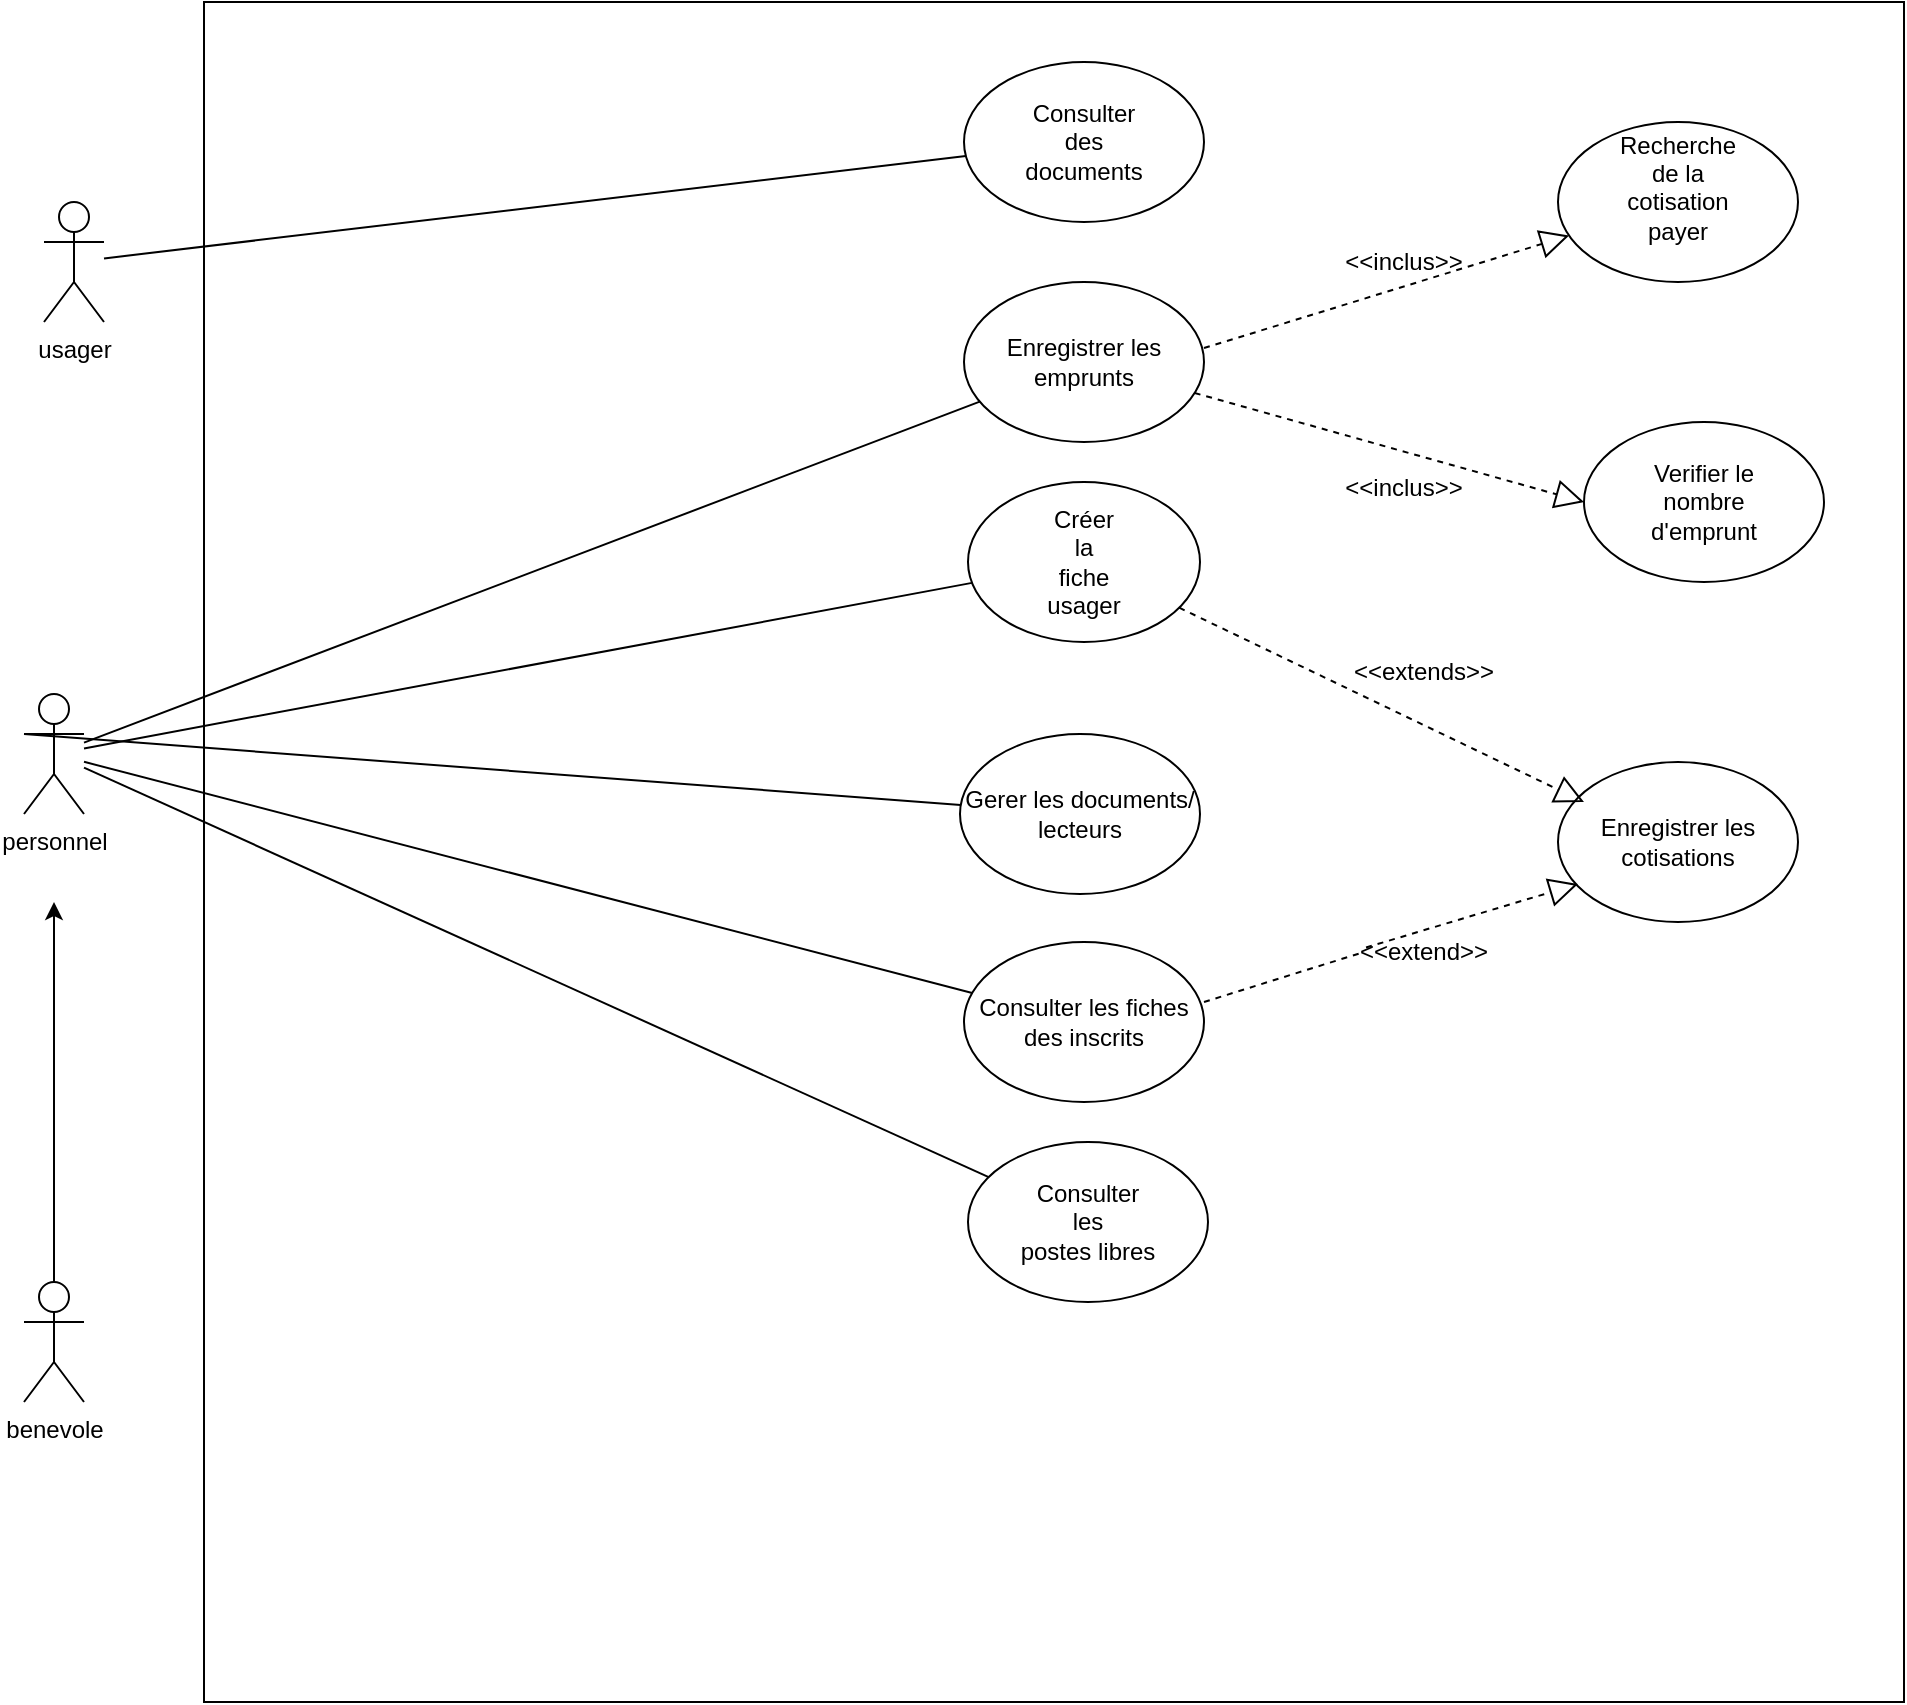 <mxfile version="20.0.4" type="device"><diagram id="phVi0k-g0yUvVq4IK495" name="Page-1"><mxGraphModel dx="1348" dy="1962" grid="1" gridSize="10" guides="1" tooltips="1" connect="1" arrows="1" fold="1" page="1" pageScale="1" pageWidth="827" pageHeight="1169" math="0" shadow="0"><root><mxCell id="0"/><mxCell id="1" parent="0"/><mxCell id="_vMUOXDkmtTkfQLx9Cu6-22" value="" style="whiteSpace=wrap;html=1;aspect=fixed;" parent="1" vertex="1"><mxGeometry x="150" y="-990" width="850" height="850" as="geometry"/></mxCell><mxCell id="_vMUOXDkmtTkfQLx9Cu6-5" value="&lt;div&gt;usager&lt;/div&gt;&lt;div&gt;&lt;br&gt;&lt;/div&gt;" style="shape=umlActor;verticalLabelPosition=bottom;verticalAlign=top;html=1;outlineConnect=0;" parent="1" vertex="1"><mxGeometry x="70" y="-890" width="30" height="60" as="geometry"/></mxCell><mxCell id="_vMUOXDkmtTkfQLx9Cu6-9" value="personnel" style="shape=umlActor;verticalLabelPosition=bottom;verticalAlign=top;html=1;outlineConnect=0;" parent="1" vertex="1"><mxGeometry x="60" y="-644" width="30" height="60" as="geometry"/></mxCell><mxCell id="_vMUOXDkmtTkfQLx9Cu6-11" value="benevole" style="shape=umlActor;verticalLabelPosition=bottom;verticalAlign=top;html=1;outlineConnect=0;" parent="1" vertex="1"><mxGeometry x="60" y="-350" width="30" height="60" as="geometry"/></mxCell><mxCell id="_vMUOXDkmtTkfQLx9Cu6-15" value="&lt;div&gt;Créer &lt;br&gt;&lt;/div&gt;&lt;div&gt;la &lt;br&gt;&lt;/div&gt;&lt;div&gt;fiche&lt;/div&gt;&lt;div&gt;usager&lt;br&gt;&lt;/div&gt;" style="ellipse;whiteSpace=wrap;html=1;" parent="1" vertex="1"><mxGeometry x="532" y="-750" width="116" height="80" as="geometry"/></mxCell><mxCell id="_vMUOXDkmtTkfQLx9Cu6-20" value="Enregistrer les emprunts" style="ellipse;whiteSpace=wrap;html=1;" parent="1" vertex="1"><mxGeometry x="530" y="-850" width="120" height="80" as="geometry"/></mxCell><mxCell id="_vMUOXDkmtTkfQLx9Cu6-21" value="Enregistrer les cotisations" style="ellipse;whiteSpace=wrap;html=1;" parent="1" vertex="1"><mxGeometry x="827" y="-610" width="120" height="80" as="geometry"/></mxCell><mxCell id="_vMUOXDkmtTkfQLx9Cu6-25" value="&lt;div&gt;Gerer les documents/&lt;/div&gt;&lt;div&gt;lecteurs&lt;/div&gt;" style="ellipse;whiteSpace=wrap;html=1;" parent="1" vertex="1"><mxGeometry x="528" y="-624" width="120" height="80" as="geometry"/></mxCell><mxCell id="_vMUOXDkmtTkfQLx9Cu6-26" value="&lt;div&gt;Consulter &lt;br&gt;&lt;/div&gt;&lt;div&gt;des&lt;/div&gt;&lt;div&gt;documents&lt;/div&gt;" style="ellipse;whiteSpace=wrap;html=1;" parent="1" vertex="1"><mxGeometry x="530" y="-960" width="120" height="80" as="geometry"/></mxCell><mxCell id="_vMUOXDkmtTkfQLx9Cu6-28" value="&lt;div&gt;Recherche&lt;/div&gt;&lt;div&gt;de la &lt;br&gt;&lt;/div&gt;&lt;div&gt;cotisation &lt;br&gt;&lt;/div&gt;&lt;div&gt;payer &lt;br&gt;&lt;/div&gt;&lt;div&gt;&lt;br&gt;&lt;/div&gt;" style="ellipse;whiteSpace=wrap;html=1;" parent="1" vertex="1"><mxGeometry x="827" y="-930" width="120" height="80" as="geometry"/></mxCell><mxCell id="_vMUOXDkmtTkfQLx9Cu6-30" value="&lt;div&gt;Consulter les fiches &lt;br&gt;&lt;/div&gt;&lt;div&gt;des inscrits&lt;br&gt;&lt;/div&gt;" style="ellipse;whiteSpace=wrap;html=1;" parent="1" vertex="1"><mxGeometry x="530" y="-520" width="120" height="80" as="geometry"/></mxCell><mxCell id="_vMUOXDkmtTkfQLx9Cu6-31" value="&lt;div&gt;Verifier le&lt;/div&gt;&lt;div&gt;nombre&lt;/div&gt;&lt;div&gt;d'emprunt&lt;br&gt;&lt;/div&gt;" style="ellipse;whiteSpace=wrap;html=1;" parent="1" vertex="1"><mxGeometry x="840" y="-780" width="120" height="80" as="geometry"/></mxCell><mxCell id="_vMUOXDkmtTkfQLx9Cu6-32" value="&lt;div&gt;Consulter&lt;/div&gt;&lt;div&gt;les &lt;br&gt;&lt;/div&gt;&lt;div&gt;postes libres&lt;br&gt;&lt;/div&gt;" style="ellipse;whiteSpace=wrap;html=1;" parent="1" vertex="1"><mxGeometry x="532" y="-420" width="120" height="80" as="geometry"/></mxCell><mxCell id="_vMUOXDkmtTkfQLx9Cu6-37" value="" style="endArrow=none;html=1;rounded=0;" parent="1" source="_vMUOXDkmtTkfQLx9Cu6-26" target="_vMUOXDkmtTkfQLx9Cu6-5" edge="1"><mxGeometry width="50" height="50" relative="1" as="geometry"><mxPoint x="390" y="-540" as="sourcePoint"/><mxPoint x="440" y="-590" as="targetPoint"/></mxGeometry></mxCell><mxCell id="_vMUOXDkmtTkfQLx9Cu6-38" value="" style="endArrow=none;html=1;rounded=0;" parent="1" source="_vMUOXDkmtTkfQLx9Cu6-9" target="_vMUOXDkmtTkfQLx9Cu6-15" edge="1"><mxGeometry width="50" height="50" relative="1" as="geometry"><mxPoint x="390" y="-540" as="sourcePoint"/><mxPoint x="440" y="-590" as="targetPoint"/></mxGeometry></mxCell><mxCell id="_vMUOXDkmtTkfQLx9Cu6-39" value="" style="endArrow=none;html=1;rounded=0;" parent="1" source="_vMUOXDkmtTkfQLx9Cu6-9" target="_vMUOXDkmtTkfQLx9Cu6-20" edge="1"><mxGeometry width="50" height="50" relative="1" as="geometry"><mxPoint x="390" y="-540" as="sourcePoint"/><mxPoint x="440" y="-590" as="targetPoint"/></mxGeometry></mxCell><mxCell id="_vMUOXDkmtTkfQLx9Cu6-41" value="" style="endArrow=none;html=1;rounded=0;exitX=0;exitY=0.333;exitDx=0;exitDy=0;exitPerimeter=0;" parent="1" target="_vMUOXDkmtTkfQLx9Cu6-25" edge="1" source="_vMUOXDkmtTkfQLx9Cu6-9"><mxGeometry width="50" height="50" relative="1" as="geometry"><mxPoint x="110" y="-680" as="sourcePoint"/><mxPoint x="440" y="-590" as="targetPoint"/></mxGeometry></mxCell><mxCell id="_vMUOXDkmtTkfQLx9Cu6-44" value="" style="endArrow=none;html=1;rounded=0;" parent="1" source="_vMUOXDkmtTkfQLx9Cu6-30" target="_vMUOXDkmtTkfQLx9Cu6-9" edge="1"><mxGeometry width="50" height="50" relative="1" as="geometry"><mxPoint x="390" y="-540" as="sourcePoint"/><mxPoint x="440" y="-590" as="targetPoint"/></mxGeometry></mxCell><mxCell id="_vMUOXDkmtTkfQLx9Cu6-45" value="" style="endArrow=none;html=1;rounded=0;" parent="1" source="_vMUOXDkmtTkfQLx9Cu6-32" target="_vMUOXDkmtTkfQLx9Cu6-9" edge="1"><mxGeometry width="50" height="50" relative="1" as="geometry"><mxPoint x="390" y="-540" as="sourcePoint"/><mxPoint x="440" y="-590" as="targetPoint"/></mxGeometry></mxCell><mxCell id="yCRWoroV4NTqPeIIfn4o-1" value="" style="endArrow=classic;html=1;rounded=0;exitX=0.5;exitY=0;exitDx=0;exitDy=0;exitPerimeter=0;" edge="1" parent="1" source="_vMUOXDkmtTkfQLx9Cu6-11"><mxGeometry width="50" height="50" relative="1" as="geometry"><mxPoint x="670" y="-550" as="sourcePoint"/><mxPoint x="75" y="-540" as="targetPoint"/></mxGeometry></mxCell><mxCell id="yCRWoroV4NTqPeIIfn4o-7" value="&lt;div&gt;&amp;lt;&amp;lt;inclus&amp;gt;&amp;gt;&lt;/div&gt;&lt;div&gt;&lt;br&gt;&lt;/div&gt;" style="text;html=1;strokeColor=none;fillColor=none;align=center;verticalAlign=middle;whiteSpace=wrap;rounded=0;" vertex="1" parent="1"><mxGeometry x="720" y="-755" width="60" height="30" as="geometry"/></mxCell><mxCell id="yCRWoroV4NTqPeIIfn4o-8" value="&amp;lt;&amp;lt;inclus&amp;gt;&amp;gt;" style="text;html=1;strokeColor=none;fillColor=none;align=center;verticalAlign=middle;whiteSpace=wrap;rounded=0;" vertex="1" parent="1"><mxGeometry x="720" y="-875" width="60" height="30" as="geometry"/></mxCell><mxCell id="yCRWoroV4NTqPeIIfn4o-10" value="" style="endArrow=block;dashed=1;endFill=0;endSize=12;html=1;rounded=0;exitX=1;exitY=0.413;exitDx=0;exitDy=0;exitPerimeter=0;" edge="1" parent="1" source="_vMUOXDkmtTkfQLx9Cu6-20" target="_vMUOXDkmtTkfQLx9Cu6-28"><mxGeometry width="160" relative="1" as="geometry"><mxPoint x="570" y="-550" as="sourcePoint"/><mxPoint x="730" y="-550" as="targetPoint"/></mxGeometry></mxCell><mxCell id="yCRWoroV4NTqPeIIfn4o-11" value="" style="endArrow=block;dashed=1;endFill=0;endSize=12;html=1;rounded=0;entryX=0;entryY=0.5;entryDx=0;entryDy=0;" edge="1" parent="1" source="_vMUOXDkmtTkfQLx9Cu6-20" target="_vMUOXDkmtTkfQLx9Cu6-31"><mxGeometry width="160" relative="1" as="geometry"><mxPoint x="570" y="-550" as="sourcePoint"/><mxPoint x="730" y="-550" as="targetPoint"/></mxGeometry></mxCell><mxCell id="yCRWoroV4NTqPeIIfn4o-12" value="" style="endArrow=block;dashed=1;endFill=0;endSize=12;html=1;rounded=0;" edge="1" parent="1" source="_vMUOXDkmtTkfQLx9Cu6-15"><mxGeometry width="160" relative="1" as="geometry"><mxPoint x="570" y="-550" as="sourcePoint"/><mxPoint x="840" y="-590" as="targetPoint"/></mxGeometry></mxCell><mxCell id="yCRWoroV4NTqPeIIfn4o-13" value="&amp;lt;&amp;lt;extends&amp;gt;&amp;gt;" style="text;html=1;strokeColor=none;fillColor=none;align=center;verticalAlign=middle;whiteSpace=wrap;rounded=0;" vertex="1" parent="1"><mxGeometry x="730" y="-670" width="60" height="30" as="geometry"/></mxCell><mxCell id="yCRWoroV4NTqPeIIfn4o-14" value="" style="endArrow=block;dashed=1;endFill=0;endSize=12;html=1;rounded=0;exitX=0.017;exitY=0.425;exitDx=0;exitDy=0;exitPerimeter=0;startArrow=none;entryX=0.083;entryY=0.763;entryDx=0;entryDy=0;entryPerimeter=0;" edge="1" parent="1" source="yCRWoroV4NTqPeIIfn4o-15" target="_vMUOXDkmtTkfQLx9Cu6-21"><mxGeometry width="160" relative="1" as="geometry"><mxPoint x="570" y="-580" as="sourcePoint"/><mxPoint x="730" y="-580" as="targetPoint"/></mxGeometry></mxCell><mxCell id="yCRWoroV4NTqPeIIfn4o-15" value="&amp;lt;&amp;lt;extend&amp;gt;&amp;gt;" style="text;html=1;strokeColor=none;fillColor=none;align=center;verticalAlign=middle;whiteSpace=wrap;rounded=0;" vertex="1" parent="1"><mxGeometry x="730" y="-530" width="60" height="30" as="geometry"/></mxCell><mxCell id="yCRWoroV4NTqPeIIfn4o-17" value="" style="endArrow=none;dashed=1;endFill=0;endSize=12;html=1;rounded=0;entryX=0;entryY=0.5;entryDx=0;entryDy=0;" edge="1" parent="1" target="yCRWoroV4NTqPeIIfn4o-15"><mxGeometry width="160" relative="1" as="geometry"><mxPoint x="650" y="-490" as="sourcePoint"/><mxPoint x="322.426" y="-686.716" as="targetPoint"/></mxGeometry></mxCell></root></mxGraphModel></diagram></mxfile>